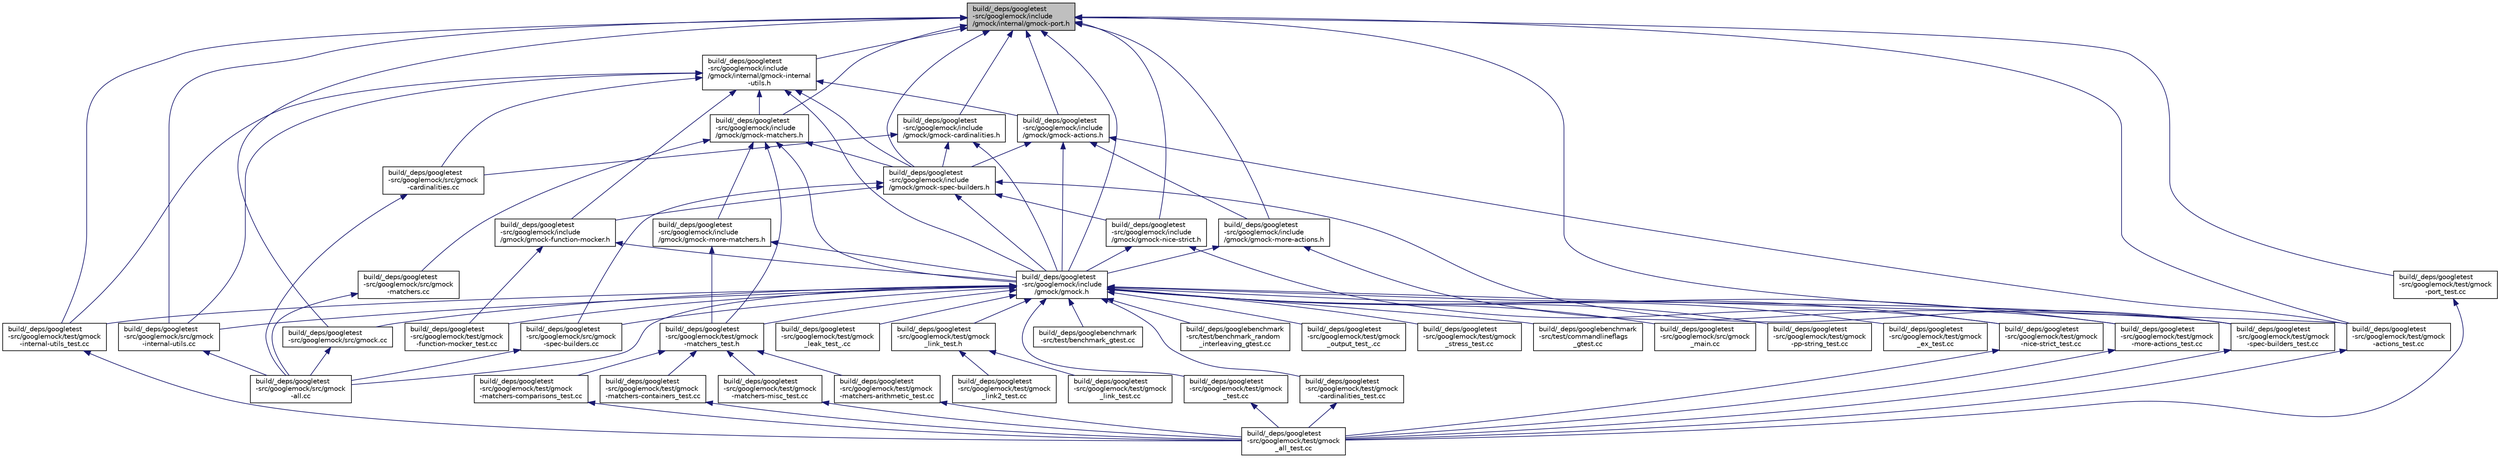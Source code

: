 digraph "build/_deps/googletest-src/googlemock/include/gmock/internal/gmock-port.h"
{
 // LATEX_PDF_SIZE
  edge [fontname="Helvetica",fontsize="10",labelfontname="Helvetica",labelfontsize="10"];
  node [fontname="Helvetica",fontsize="10",shape=record];
  Node1 [label="build/_deps/googletest\l-src/googlemock/include\l/gmock/internal/gmock-port.h",height=0.2,width=0.4,color="black", fillcolor="grey75", style="filled", fontcolor="black",tooltip=" "];
  Node1 -> Node2 [dir="back",color="midnightblue",fontsize="10",style="solid",fontname="Helvetica"];
  Node2 [label="build/_deps/googletest\l-src/googlemock/include\l/gmock/gmock-actions.h",height=0.2,width=0.4,color="black", fillcolor="white", style="filled",URL="$gmock-actions_8h.html",tooltip=" "];
  Node2 -> Node3 [dir="back",color="midnightblue",fontsize="10",style="solid",fontname="Helvetica"];
  Node3 [label="build/_deps/googletest\l-src/googlemock/include\l/gmock/gmock-more-actions.h",height=0.2,width=0.4,color="black", fillcolor="white", style="filled",URL="$gmock-more-actions_8h.html",tooltip=" "];
  Node3 -> Node4 [dir="back",color="midnightblue",fontsize="10",style="solid",fontname="Helvetica"];
  Node4 [label="build/_deps/googletest\l-src/googlemock/include\l/gmock/gmock.h",height=0.2,width=0.4,color="black", fillcolor="white", style="filled",URL="$gmock_8h.html",tooltip=" "];
  Node4 -> Node5 [dir="back",color="midnightblue",fontsize="10",style="solid",fontname="Helvetica"];
  Node5 [label="build/_deps/googlebenchmark\l-src/test/benchmark_gtest.cc",height=0.2,width=0.4,color="black", fillcolor="white", style="filled",URL="$benchmark__gtest_8cc.html",tooltip=" "];
  Node4 -> Node6 [dir="back",color="midnightblue",fontsize="10",style="solid",fontname="Helvetica"];
  Node6 [label="build/_deps/googlebenchmark\l-src/test/benchmark_random\l_interleaving_gtest.cc",height=0.2,width=0.4,color="black", fillcolor="white", style="filled",URL="$benchmark__random__interleaving__gtest_8cc.html",tooltip=" "];
  Node4 -> Node7 [dir="back",color="midnightblue",fontsize="10",style="solid",fontname="Helvetica"];
  Node7 [label="build/_deps/googlebenchmark\l-src/test/commandlineflags\l_gtest.cc",height=0.2,width=0.4,color="black", fillcolor="white", style="filled",URL="$commandlineflags__gtest_8cc.html",tooltip=" "];
  Node4 -> Node8 [dir="back",color="midnightblue",fontsize="10",style="solid",fontname="Helvetica"];
  Node8 [label="build/_deps/googletest\l-src/googlemock/src/gmock\l-all.cc",height=0.2,width=0.4,color="black", fillcolor="white", style="filled",URL="$gmock-all_8cc.html",tooltip=" "];
  Node4 -> Node9 [dir="back",color="midnightblue",fontsize="10",style="solid",fontname="Helvetica"];
  Node9 [label="build/_deps/googletest\l-src/googlemock/src/gmock\l-internal-utils.cc",height=0.2,width=0.4,color="black", fillcolor="white", style="filled",URL="$gmock-internal-utils_8cc.html",tooltip=" "];
  Node9 -> Node8 [dir="back",color="midnightblue",fontsize="10",style="solid",fontname="Helvetica"];
  Node4 -> Node10 [dir="back",color="midnightblue",fontsize="10",style="solid",fontname="Helvetica"];
  Node10 [label="build/_deps/googletest\l-src/googlemock/src/gmock\l-spec-builders.cc",height=0.2,width=0.4,color="black", fillcolor="white", style="filled",URL="$gmock-spec-builders_8cc.html",tooltip=" "];
  Node10 -> Node8 [dir="back",color="midnightblue",fontsize="10",style="solid",fontname="Helvetica"];
  Node4 -> Node11 [dir="back",color="midnightblue",fontsize="10",style="solid",fontname="Helvetica"];
  Node11 [label="build/_deps/googletest\l-src/googlemock/src/gmock.cc",height=0.2,width=0.4,color="black", fillcolor="white", style="filled",URL="$gmock_8cc.html",tooltip=" "];
  Node11 -> Node8 [dir="back",color="midnightblue",fontsize="10",style="solid",fontname="Helvetica"];
  Node4 -> Node12 [dir="back",color="midnightblue",fontsize="10",style="solid",fontname="Helvetica"];
  Node12 [label="build/_deps/googletest\l-src/googlemock/src/gmock\l_main.cc",height=0.2,width=0.4,color="black", fillcolor="white", style="filled",URL="$gmock__main_8cc.html",tooltip=" "];
  Node4 -> Node13 [dir="back",color="midnightblue",fontsize="10",style="solid",fontname="Helvetica"];
  Node13 [label="build/_deps/googletest\l-src/googlemock/test/gmock\l-actions_test.cc",height=0.2,width=0.4,color="black", fillcolor="white", style="filled",URL="$gmock-actions__test_8cc.html",tooltip=" "];
  Node13 -> Node14 [dir="back",color="midnightblue",fontsize="10",style="solid",fontname="Helvetica"];
  Node14 [label="build/_deps/googletest\l-src/googlemock/test/gmock\l_all_test.cc",height=0.2,width=0.4,color="black", fillcolor="white", style="filled",URL="$gmock__all__test_8cc.html",tooltip=" "];
  Node4 -> Node15 [dir="back",color="midnightblue",fontsize="10",style="solid",fontname="Helvetica"];
  Node15 [label="build/_deps/googletest\l-src/googlemock/test/gmock\l-cardinalities_test.cc",height=0.2,width=0.4,color="black", fillcolor="white", style="filled",URL="$gmock-cardinalities__test_8cc.html",tooltip=" "];
  Node15 -> Node14 [dir="back",color="midnightblue",fontsize="10",style="solid",fontname="Helvetica"];
  Node4 -> Node16 [dir="back",color="midnightblue",fontsize="10",style="solid",fontname="Helvetica"];
  Node16 [label="build/_deps/googletest\l-src/googlemock/test/gmock\l-function-mocker_test.cc",height=0.2,width=0.4,color="black", fillcolor="white", style="filled",URL="$gmock-function-mocker__test_8cc.html",tooltip=" "];
  Node4 -> Node17 [dir="back",color="midnightblue",fontsize="10",style="solid",fontname="Helvetica"];
  Node17 [label="build/_deps/googletest\l-src/googlemock/test/gmock\l-internal-utils_test.cc",height=0.2,width=0.4,color="black", fillcolor="white", style="filled",URL="$gmock-internal-utils__test_8cc.html",tooltip=" "];
  Node17 -> Node14 [dir="back",color="midnightblue",fontsize="10",style="solid",fontname="Helvetica"];
  Node4 -> Node18 [dir="back",color="midnightblue",fontsize="10",style="solid",fontname="Helvetica"];
  Node18 [label="build/_deps/googletest\l-src/googlemock/test/gmock\l-matchers_test.h",height=0.2,width=0.4,color="black", fillcolor="white", style="filled",URL="$gmock-matchers__test_8h.html",tooltip=" "];
  Node18 -> Node19 [dir="back",color="midnightblue",fontsize="10",style="solid",fontname="Helvetica"];
  Node19 [label="build/_deps/googletest\l-src/googlemock/test/gmock\l-matchers-arithmetic_test.cc",height=0.2,width=0.4,color="black", fillcolor="white", style="filled",URL="$gmock-matchers-arithmetic__test_8cc.html",tooltip=" "];
  Node19 -> Node14 [dir="back",color="midnightblue",fontsize="10",style="solid",fontname="Helvetica"];
  Node18 -> Node20 [dir="back",color="midnightblue",fontsize="10",style="solid",fontname="Helvetica"];
  Node20 [label="build/_deps/googletest\l-src/googlemock/test/gmock\l-matchers-comparisons_test.cc",height=0.2,width=0.4,color="black", fillcolor="white", style="filled",URL="$gmock-matchers-comparisons__test_8cc.html",tooltip=" "];
  Node20 -> Node14 [dir="back",color="midnightblue",fontsize="10",style="solid",fontname="Helvetica"];
  Node18 -> Node21 [dir="back",color="midnightblue",fontsize="10",style="solid",fontname="Helvetica"];
  Node21 [label="build/_deps/googletest\l-src/googlemock/test/gmock\l-matchers-containers_test.cc",height=0.2,width=0.4,color="black", fillcolor="white", style="filled",URL="$gmock-matchers-containers__test_8cc.html",tooltip=" "];
  Node21 -> Node14 [dir="back",color="midnightblue",fontsize="10",style="solid",fontname="Helvetica"];
  Node18 -> Node22 [dir="back",color="midnightblue",fontsize="10",style="solid",fontname="Helvetica"];
  Node22 [label="build/_deps/googletest\l-src/googlemock/test/gmock\l-matchers-misc_test.cc",height=0.2,width=0.4,color="black", fillcolor="white", style="filled",URL="$gmock-matchers-misc__test_8cc.html",tooltip=" "];
  Node22 -> Node14 [dir="back",color="midnightblue",fontsize="10",style="solid",fontname="Helvetica"];
  Node4 -> Node23 [dir="back",color="midnightblue",fontsize="10",style="solid",fontname="Helvetica"];
  Node23 [label="build/_deps/googletest\l-src/googlemock/test/gmock\l-more-actions_test.cc",height=0.2,width=0.4,color="black", fillcolor="white", style="filled",URL="$gmock-more-actions__test_8cc.html",tooltip=" "];
  Node23 -> Node14 [dir="back",color="midnightblue",fontsize="10",style="solid",fontname="Helvetica"];
  Node4 -> Node24 [dir="back",color="midnightblue",fontsize="10",style="solid",fontname="Helvetica"];
  Node24 [label="build/_deps/googletest\l-src/googlemock/test/gmock\l-nice-strict_test.cc",height=0.2,width=0.4,color="black", fillcolor="white", style="filled",URL="$gmock-nice-strict__test_8cc.html",tooltip=" "];
  Node24 -> Node14 [dir="back",color="midnightblue",fontsize="10",style="solid",fontname="Helvetica"];
  Node4 -> Node25 [dir="back",color="midnightblue",fontsize="10",style="solid",fontname="Helvetica"];
  Node25 [label="build/_deps/googletest\l-src/googlemock/test/gmock\l-pp-string_test.cc",height=0.2,width=0.4,color="black", fillcolor="white", style="filled",URL="$gmock-pp-string__test_8cc.html",tooltip=" "];
  Node4 -> Node26 [dir="back",color="midnightblue",fontsize="10",style="solid",fontname="Helvetica"];
  Node26 [label="build/_deps/googletest\l-src/googlemock/test/gmock\l-spec-builders_test.cc",height=0.2,width=0.4,color="black", fillcolor="white", style="filled",URL="$gmock-spec-builders__test_8cc.html",tooltip=" "];
  Node26 -> Node14 [dir="back",color="midnightblue",fontsize="10",style="solid",fontname="Helvetica"];
  Node4 -> Node27 [dir="back",color="midnightblue",fontsize="10",style="solid",fontname="Helvetica"];
  Node27 [label="build/_deps/googletest\l-src/googlemock/test/gmock\l_ex_test.cc",height=0.2,width=0.4,color="black", fillcolor="white", style="filled",URL="$gmock__ex__test_8cc.html",tooltip=" "];
  Node4 -> Node28 [dir="back",color="midnightblue",fontsize="10",style="solid",fontname="Helvetica"];
  Node28 [label="build/_deps/googletest\l-src/googlemock/test/gmock\l_leak_test_.cc",height=0.2,width=0.4,color="black", fillcolor="white", style="filled",URL="$gmock__leak__test___8cc.html",tooltip=" "];
  Node4 -> Node29 [dir="back",color="midnightblue",fontsize="10",style="solid",fontname="Helvetica"];
  Node29 [label="build/_deps/googletest\l-src/googlemock/test/gmock\l_link_test.h",height=0.2,width=0.4,color="black", fillcolor="white", style="filled",URL="$gmock__link__test_8h.html",tooltip=" "];
  Node29 -> Node30 [dir="back",color="midnightblue",fontsize="10",style="solid",fontname="Helvetica"];
  Node30 [label="build/_deps/googletest\l-src/googlemock/test/gmock\l_link2_test.cc",height=0.2,width=0.4,color="black", fillcolor="white", style="filled",URL="$gmock__link2__test_8cc.html",tooltip=" "];
  Node29 -> Node31 [dir="back",color="midnightblue",fontsize="10",style="solid",fontname="Helvetica"];
  Node31 [label="build/_deps/googletest\l-src/googlemock/test/gmock\l_link_test.cc",height=0.2,width=0.4,color="black", fillcolor="white", style="filled",URL="$gmock__link__test_8cc.html",tooltip=" "];
  Node4 -> Node32 [dir="back",color="midnightblue",fontsize="10",style="solid",fontname="Helvetica"];
  Node32 [label="build/_deps/googletest\l-src/googlemock/test/gmock\l_output_test_.cc",height=0.2,width=0.4,color="black", fillcolor="white", style="filled",URL="$gmock__output__test___8cc.html",tooltip=" "];
  Node4 -> Node33 [dir="back",color="midnightblue",fontsize="10",style="solid",fontname="Helvetica"];
  Node33 [label="build/_deps/googletest\l-src/googlemock/test/gmock\l_stress_test.cc",height=0.2,width=0.4,color="black", fillcolor="white", style="filled",URL="$gmock__stress__test_8cc.html",tooltip=" "];
  Node4 -> Node34 [dir="back",color="midnightblue",fontsize="10",style="solid",fontname="Helvetica"];
  Node34 [label="build/_deps/googletest\l-src/googlemock/test/gmock\l_test.cc",height=0.2,width=0.4,color="black", fillcolor="white", style="filled",URL="$gmock__test_8cc.html",tooltip=" "];
  Node34 -> Node14 [dir="back",color="midnightblue",fontsize="10",style="solid",fontname="Helvetica"];
  Node3 -> Node23 [dir="back",color="midnightblue",fontsize="10",style="solid",fontname="Helvetica"];
  Node2 -> Node35 [dir="back",color="midnightblue",fontsize="10",style="solid",fontname="Helvetica"];
  Node35 [label="build/_deps/googletest\l-src/googlemock/include\l/gmock/gmock-spec-builders.h",height=0.2,width=0.4,color="black", fillcolor="white", style="filled",URL="$gmock-spec-builders_8h.html",tooltip=" "];
  Node35 -> Node36 [dir="back",color="midnightblue",fontsize="10",style="solid",fontname="Helvetica"];
  Node36 [label="build/_deps/googletest\l-src/googlemock/include\l/gmock/gmock-function-mocker.h",height=0.2,width=0.4,color="black", fillcolor="white", style="filled",URL="$gmock-function-mocker_8h.html",tooltip=" "];
  Node36 -> Node4 [dir="back",color="midnightblue",fontsize="10",style="solid",fontname="Helvetica"];
  Node36 -> Node16 [dir="back",color="midnightblue",fontsize="10",style="solid",fontname="Helvetica"];
  Node35 -> Node37 [dir="back",color="midnightblue",fontsize="10",style="solid",fontname="Helvetica"];
  Node37 [label="build/_deps/googletest\l-src/googlemock/include\l/gmock/gmock-nice-strict.h",height=0.2,width=0.4,color="black", fillcolor="white", style="filled",URL="$gmock-nice-strict_8h.html",tooltip=" "];
  Node37 -> Node4 [dir="back",color="midnightblue",fontsize="10",style="solid",fontname="Helvetica"];
  Node37 -> Node24 [dir="back",color="midnightblue",fontsize="10",style="solid",fontname="Helvetica"];
  Node35 -> Node4 [dir="back",color="midnightblue",fontsize="10",style="solid",fontname="Helvetica"];
  Node35 -> Node10 [dir="back",color="midnightblue",fontsize="10",style="solid",fontname="Helvetica"];
  Node35 -> Node26 [dir="back",color="midnightblue",fontsize="10",style="solid",fontname="Helvetica"];
  Node2 -> Node4 [dir="back",color="midnightblue",fontsize="10",style="solid",fontname="Helvetica"];
  Node2 -> Node13 [dir="back",color="midnightblue",fontsize="10",style="solid",fontname="Helvetica"];
  Node1 -> Node38 [dir="back",color="midnightblue",fontsize="10",style="solid",fontname="Helvetica"];
  Node38 [label="build/_deps/googletest\l-src/googlemock/include\l/gmock/gmock-cardinalities.h",height=0.2,width=0.4,color="black", fillcolor="white", style="filled",URL="$gmock-cardinalities_8h.html",tooltip=" "];
  Node38 -> Node35 [dir="back",color="midnightblue",fontsize="10",style="solid",fontname="Helvetica"];
  Node38 -> Node4 [dir="back",color="midnightblue",fontsize="10",style="solid",fontname="Helvetica"];
  Node38 -> Node39 [dir="back",color="midnightblue",fontsize="10",style="solid",fontname="Helvetica"];
  Node39 [label="build/_deps/googletest\l-src/googlemock/src/gmock\l-cardinalities.cc",height=0.2,width=0.4,color="black", fillcolor="white", style="filled",URL="$gmock-cardinalities_8cc.html",tooltip=" "];
  Node39 -> Node8 [dir="back",color="midnightblue",fontsize="10",style="solid",fontname="Helvetica"];
  Node1 -> Node40 [dir="back",color="midnightblue",fontsize="10",style="solid",fontname="Helvetica"];
  Node40 [label="build/_deps/googletest\l-src/googlemock/include\l/gmock/gmock-matchers.h",height=0.2,width=0.4,color="black", fillcolor="white", style="filled",URL="$gmock-matchers_8h.html",tooltip=" "];
  Node40 -> Node41 [dir="back",color="midnightblue",fontsize="10",style="solid",fontname="Helvetica"];
  Node41 [label="build/_deps/googletest\l-src/googlemock/include\l/gmock/gmock-more-matchers.h",height=0.2,width=0.4,color="black", fillcolor="white", style="filled",URL="$gmock-more-matchers_8h.html",tooltip=" "];
  Node41 -> Node4 [dir="back",color="midnightblue",fontsize="10",style="solid",fontname="Helvetica"];
  Node41 -> Node18 [dir="back",color="midnightblue",fontsize="10",style="solid",fontname="Helvetica"];
  Node40 -> Node35 [dir="back",color="midnightblue",fontsize="10",style="solid",fontname="Helvetica"];
  Node40 -> Node4 [dir="back",color="midnightblue",fontsize="10",style="solid",fontname="Helvetica"];
  Node40 -> Node42 [dir="back",color="midnightblue",fontsize="10",style="solid",fontname="Helvetica"];
  Node42 [label="build/_deps/googletest\l-src/googlemock/src/gmock\l-matchers.cc",height=0.2,width=0.4,color="black", fillcolor="white", style="filled",URL="$gmock-matchers_8cc.html",tooltip=" "];
  Node42 -> Node8 [dir="back",color="midnightblue",fontsize="10",style="solid",fontname="Helvetica"];
  Node40 -> Node18 [dir="back",color="midnightblue",fontsize="10",style="solid",fontname="Helvetica"];
  Node1 -> Node3 [dir="back",color="midnightblue",fontsize="10",style="solid",fontname="Helvetica"];
  Node1 -> Node37 [dir="back",color="midnightblue",fontsize="10",style="solid",fontname="Helvetica"];
  Node1 -> Node35 [dir="back",color="midnightblue",fontsize="10",style="solid",fontname="Helvetica"];
  Node1 -> Node4 [dir="back",color="midnightblue",fontsize="10",style="solid",fontname="Helvetica"];
  Node1 -> Node43 [dir="back",color="midnightblue",fontsize="10",style="solid",fontname="Helvetica"];
  Node43 [label="build/_deps/googletest\l-src/googlemock/include\l/gmock/internal/gmock-internal\l-utils.h",height=0.2,width=0.4,color="black", fillcolor="white", style="filled",URL="$gmock-internal-utils_8h.html",tooltip=" "];
  Node43 -> Node2 [dir="back",color="midnightblue",fontsize="10",style="solid",fontname="Helvetica"];
  Node43 -> Node36 [dir="back",color="midnightblue",fontsize="10",style="solid",fontname="Helvetica"];
  Node43 -> Node40 [dir="back",color="midnightblue",fontsize="10",style="solid",fontname="Helvetica"];
  Node43 -> Node35 [dir="back",color="midnightblue",fontsize="10",style="solid",fontname="Helvetica"];
  Node43 -> Node4 [dir="back",color="midnightblue",fontsize="10",style="solid",fontname="Helvetica"];
  Node43 -> Node39 [dir="back",color="midnightblue",fontsize="10",style="solid",fontname="Helvetica"];
  Node43 -> Node9 [dir="back",color="midnightblue",fontsize="10",style="solid",fontname="Helvetica"];
  Node43 -> Node17 [dir="back",color="midnightblue",fontsize="10",style="solid",fontname="Helvetica"];
  Node1 -> Node9 [dir="back",color="midnightblue",fontsize="10",style="solid",fontname="Helvetica"];
  Node1 -> Node11 [dir="back",color="midnightblue",fontsize="10",style="solid",fontname="Helvetica"];
  Node1 -> Node13 [dir="back",color="midnightblue",fontsize="10",style="solid",fontname="Helvetica"];
  Node1 -> Node17 [dir="back",color="midnightblue",fontsize="10",style="solid",fontname="Helvetica"];
  Node1 -> Node44 [dir="back",color="midnightblue",fontsize="10",style="solid",fontname="Helvetica"];
  Node44 [label="build/_deps/googletest\l-src/googlemock/test/gmock\l-port_test.cc",height=0.2,width=0.4,color="black", fillcolor="white", style="filled",URL="$gmock-port__test_8cc.html",tooltip=" "];
  Node44 -> Node14 [dir="back",color="midnightblue",fontsize="10",style="solid",fontname="Helvetica"];
  Node1 -> Node26 [dir="back",color="midnightblue",fontsize="10",style="solid",fontname="Helvetica"];
}
